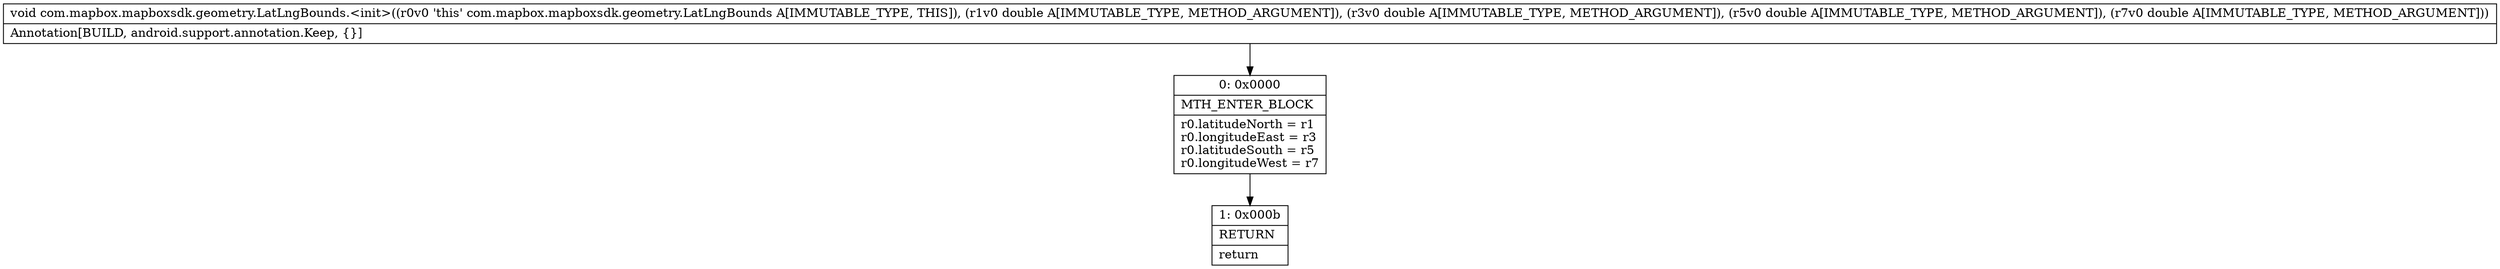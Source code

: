 digraph "CFG forcom.mapbox.mapboxsdk.geometry.LatLngBounds.\<init\>(DDDD)V" {
Node_0 [shape=record,label="{0\:\ 0x0000|MTH_ENTER_BLOCK\l|r0.latitudeNorth = r1\lr0.longitudeEast = r3\lr0.latitudeSouth = r5\lr0.longitudeWest = r7\l}"];
Node_1 [shape=record,label="{1\:\ 0x000b|RETURN\l|return\l}"];
MethodNode[shape=record,label="{void com.mapbox.mapboxsdk.geometry.LatLngBounds.\<init\>((r0v0 'this' com.mapbox.mapboxsdk.geometry.LatLngBounds A[IMMUTABLE_TYPE, THIS]), (r1v0 double A[IMMUTABLE_TYPE, METHOD_ARGUMENT]), (r3v0 double A[IMMUTABLE_TYPE, METHOD_ARGUMENT]), (r5v0 double A[IMMUTABLE_TYPE, METHOD_ARGUMENT]), (r7v0 double A[IMMUTABLE_TYPE, METHOD_ARGUMENT]))  | Annotation[BUILD, android.support.annotation.Keep, \{\}]\l}"];
MethodNode -> Node_0;
Node_0 -> Node_1;
}

